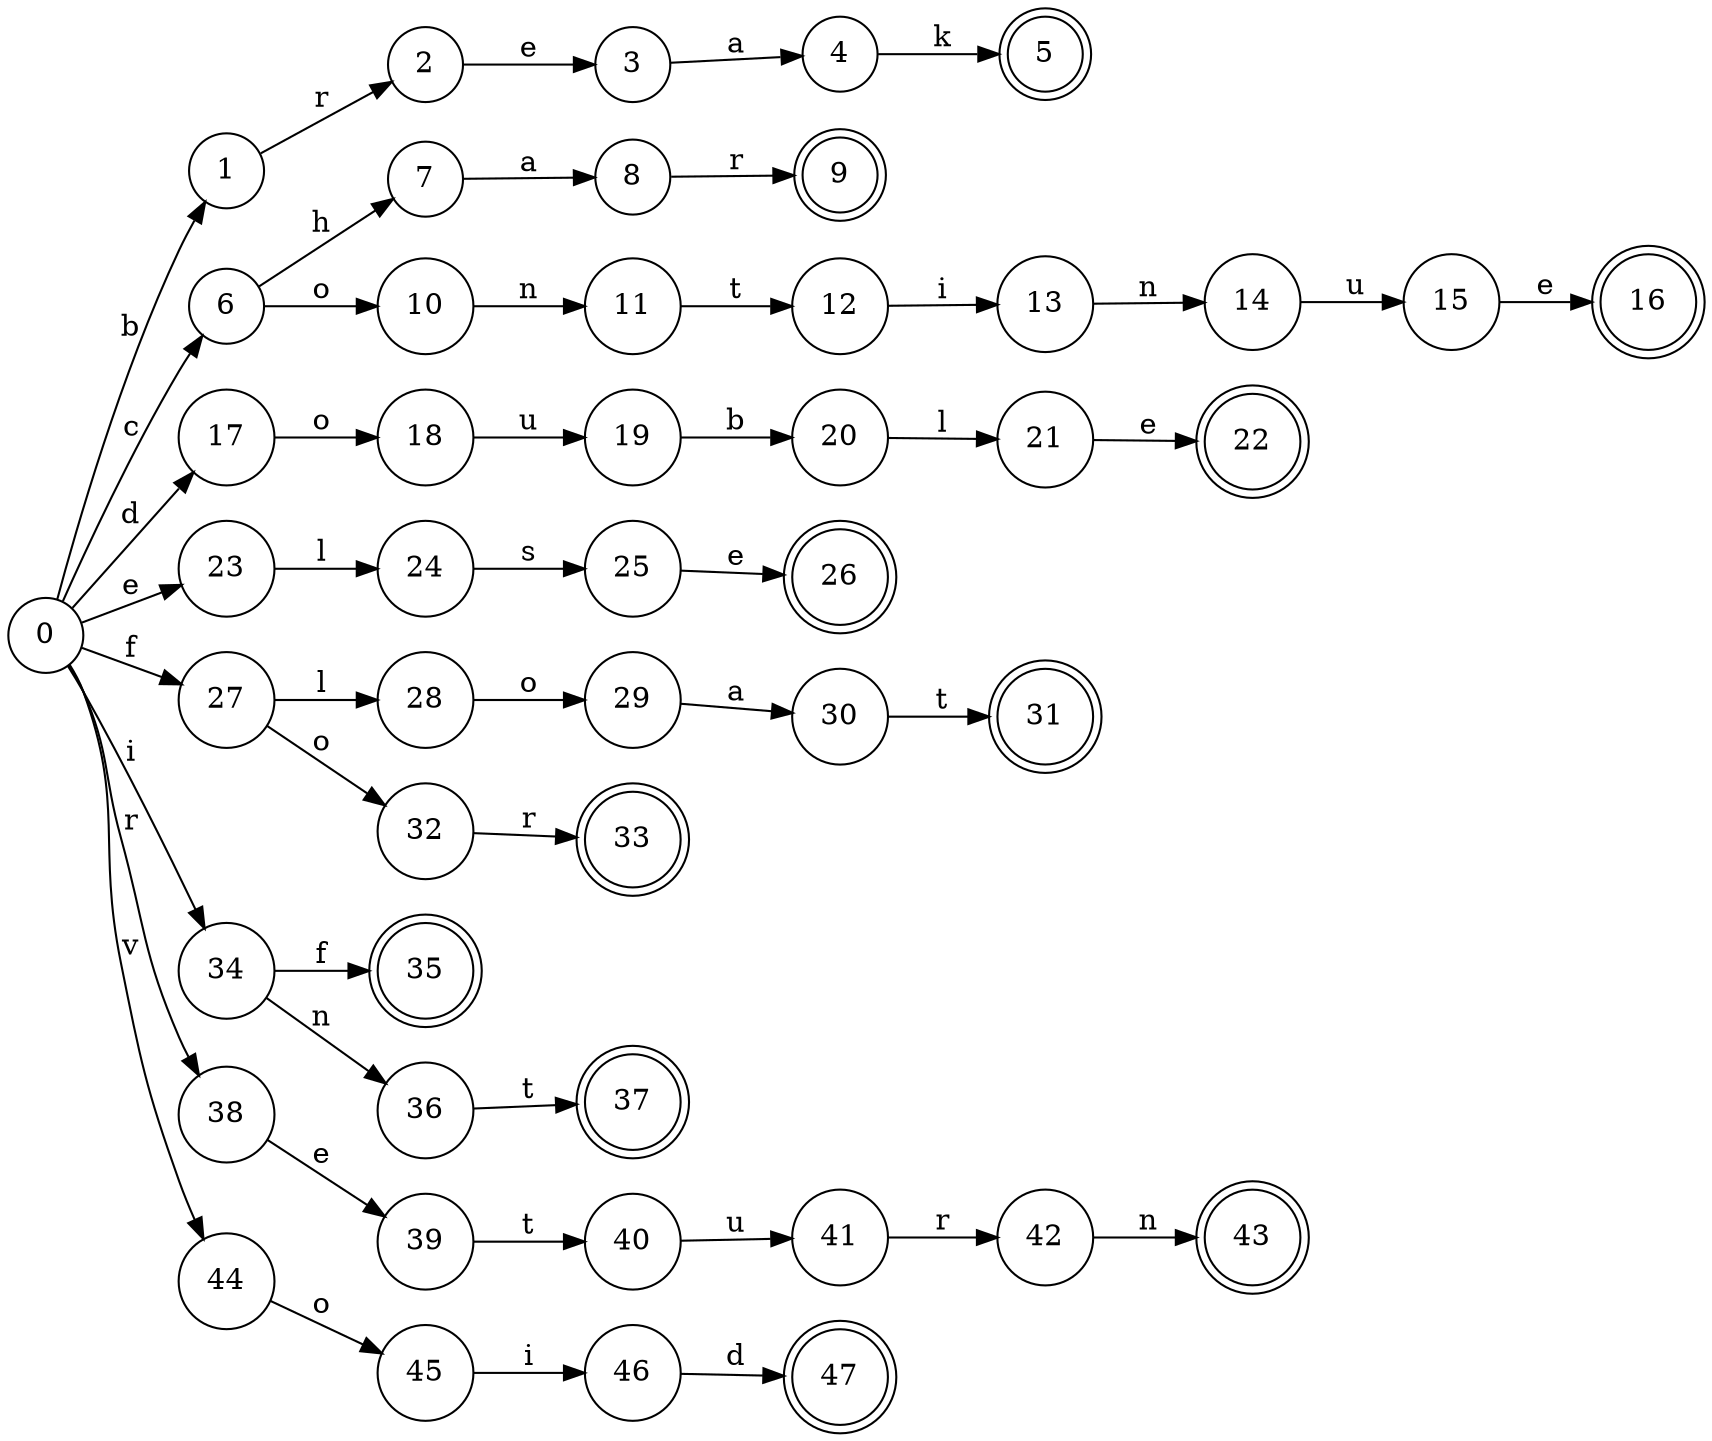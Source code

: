 // break|char|continue|double|else|float|for|if|int|return|void
digraph keywords {
    rankdir = LR;
    node [shape = circle; style = rounded;];
    
    s [style = invis;];
    5 [shape = doublecircle;];
    9 [shape = doublecircle;];
    16 [shape = doublecircle;];
    22 [shape = doublecircle;];
    26 [shape = doublecircle;];
    31 [shape = doublecircle;];
    33 [shape = doublecircle;];
    35 [shape = doublecircle;];
    37 [shape = doublecircle;];
    43 [shape = doublecircle;];
    47 [shape = doublecircle;];
    
    // break:
    0 -> 1 [label = "b";];
    1 -> 2 [label = "r";];
    2 -> 3 [label = "e";];
    3 -> 4 [label = "a";];
    4 -> 5 [label = "k";];
    // char:
    0 -> 6 [label = "c";];
    6 -> 7 [label = "h";];
    7 -> 8 [label = "a";];
    8 -> 9 [label = "r";];
    // continue:
    6 -> 10 [label = "o";];
    10 -> 11 [label = "n";];
    11 -> 12 [label = "t";];
    12 -> 13 [label = "i";];
    13 -> 14 [label = "n";];
    14 -> 15 [label = "u";];
    15 -> 16 [label = "e";];
    // double:
    0 -> 17 [label = "d";];
    17 -> 18 [label = "o";];
    18 -> 19 [label = "u";];
    19 -> 20 [label = "b";];
    20 -> 21 [label = "l";];
    21 -> 22 [label = "e";];
    // else:
    0 -> 23 [label = "e";];
    23 -> 24 [label = "l";];
    24 -> 25 [label = "s";];
    25 -> 26 [label = "e";];
    // float:
    0 -> 27 [label = "f";];
    27 -> 28 [label = "l";];
    28 -> 29 [label = "o";];
    29 -> 30 [label = "a";];
    30 -> 31 [label = "t";];
    // for:
    27 -> 32 [label = "o";];
    32 -> 33 [label = "r";];
    // if:
    0 -> 34 [label = "i";];
    34 -> 35 [label = "f";];
    // int:
    34 -> 36 [label = "n";];
    36 -> 37 [label = "t";];
    // return:
    0 -> 38 [label = "r";];
    38 -> 39 [label = "e";];
    39 -> 40 [label = "t";];
    40 -> 41 [label = "u";];
    41 -> 42 [label = "r";];
    42 -> 43 [label = "n";];
    // void:
    0 -> 44 [label = "v";];
    44 -> 45 [label = "o";];
    45 -> 46 [label = "i";];
    46 -> 47 [label = "d";];
}
